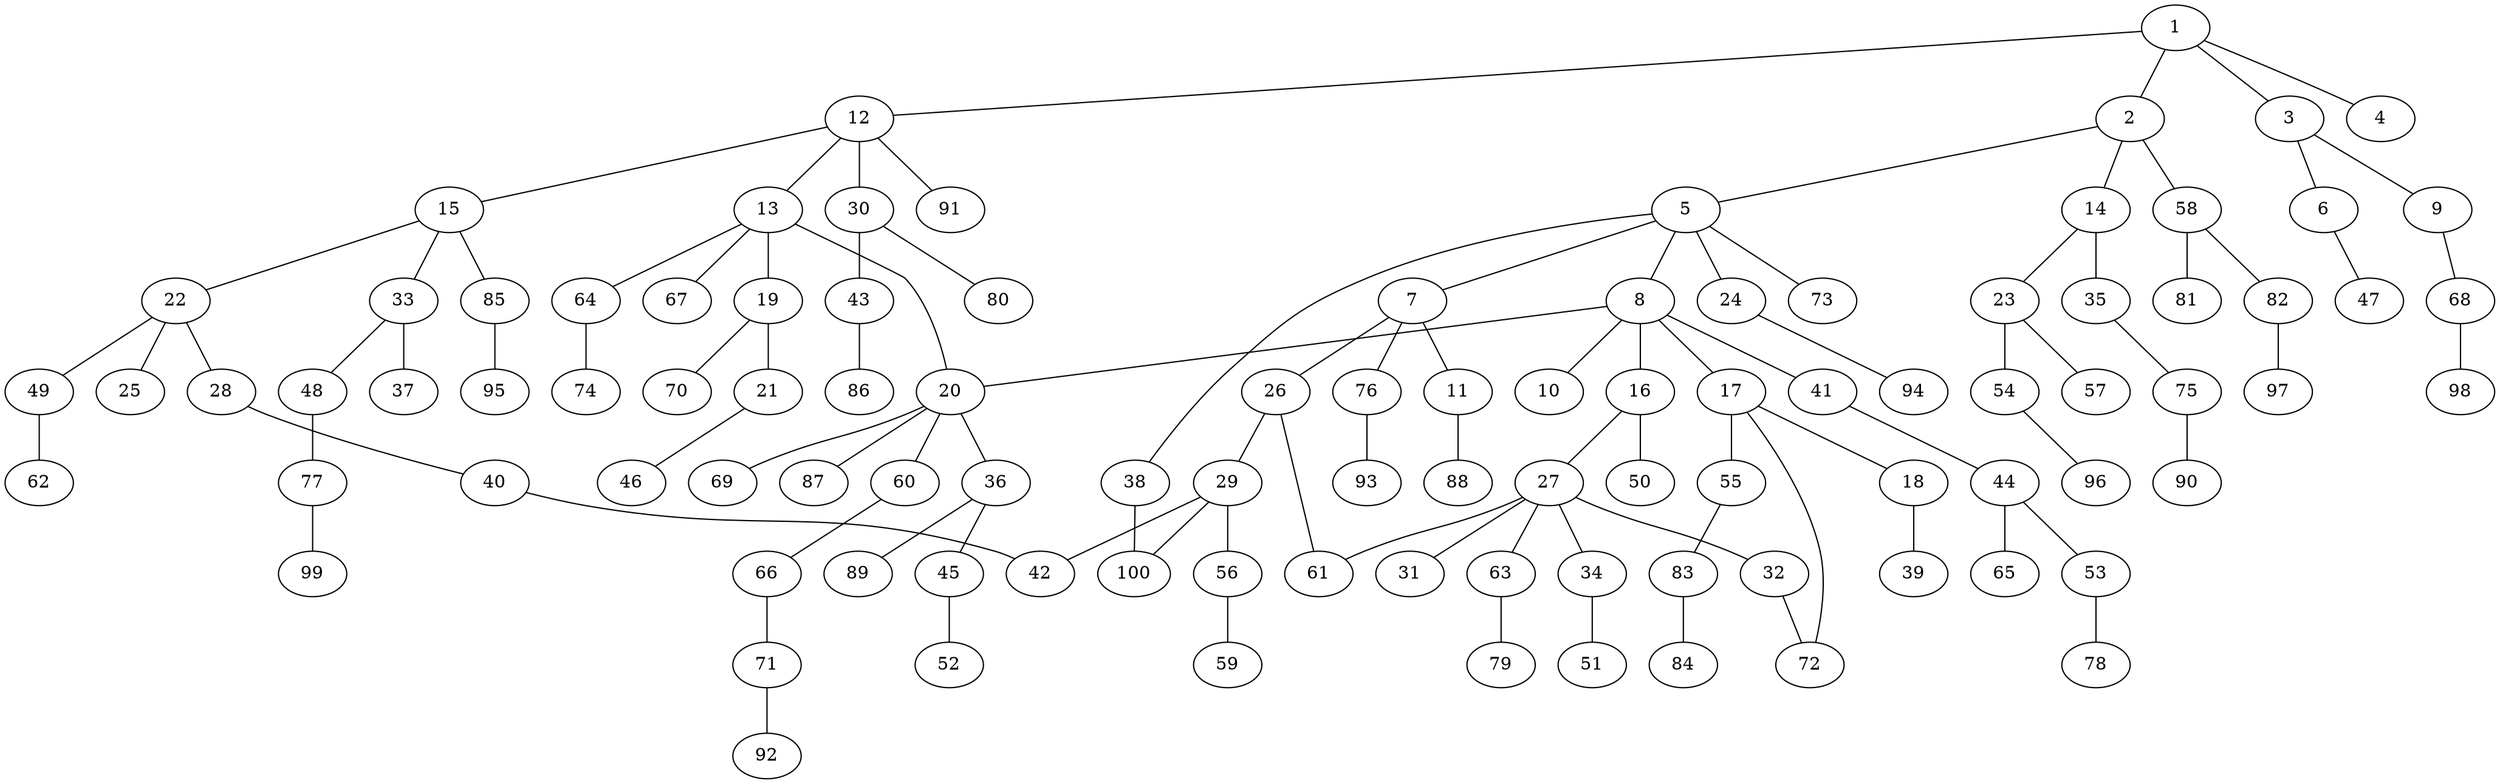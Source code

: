 graph graphname {1--2
1--3
1--4
1--12
2--5
2--14
2--58
3--6
3--9
5--7
5--8
5--24
5--38
5--73
6--47
7--11
7--26
7--76
8--10
8--16
8--17
8--20
8--41
9--68
11--88
12--13
12--15
12--30
12--91
13--19
13--20
13--64
13--67
14--23
14--35
15--22
15--33
15--85
16--27
16--50
17--18
17--55
17--72
18--39
19--21
19--70
20--36
20--60
20--69
20--87
21--46
22--25
22--28
22--49
23--54
23--57
24--94
26--29
26--61
27--31
27--32
27--34
27--61
27--63
28--40
29--42
29--56
29--100
30--43
30--80
32--72
33--37
33--48
34--51
35--75
36--45
36--89
38--100
40--42
41--44
43--86
44--53
44--65
45--52
48--77
49--62
53--78
54--96
55--83
56--59
58--81
58--82
60--66
63--79
64--74
66--71
68--98
71--92
75--90
76--93
77--99
82--97
83--84
85--95
}